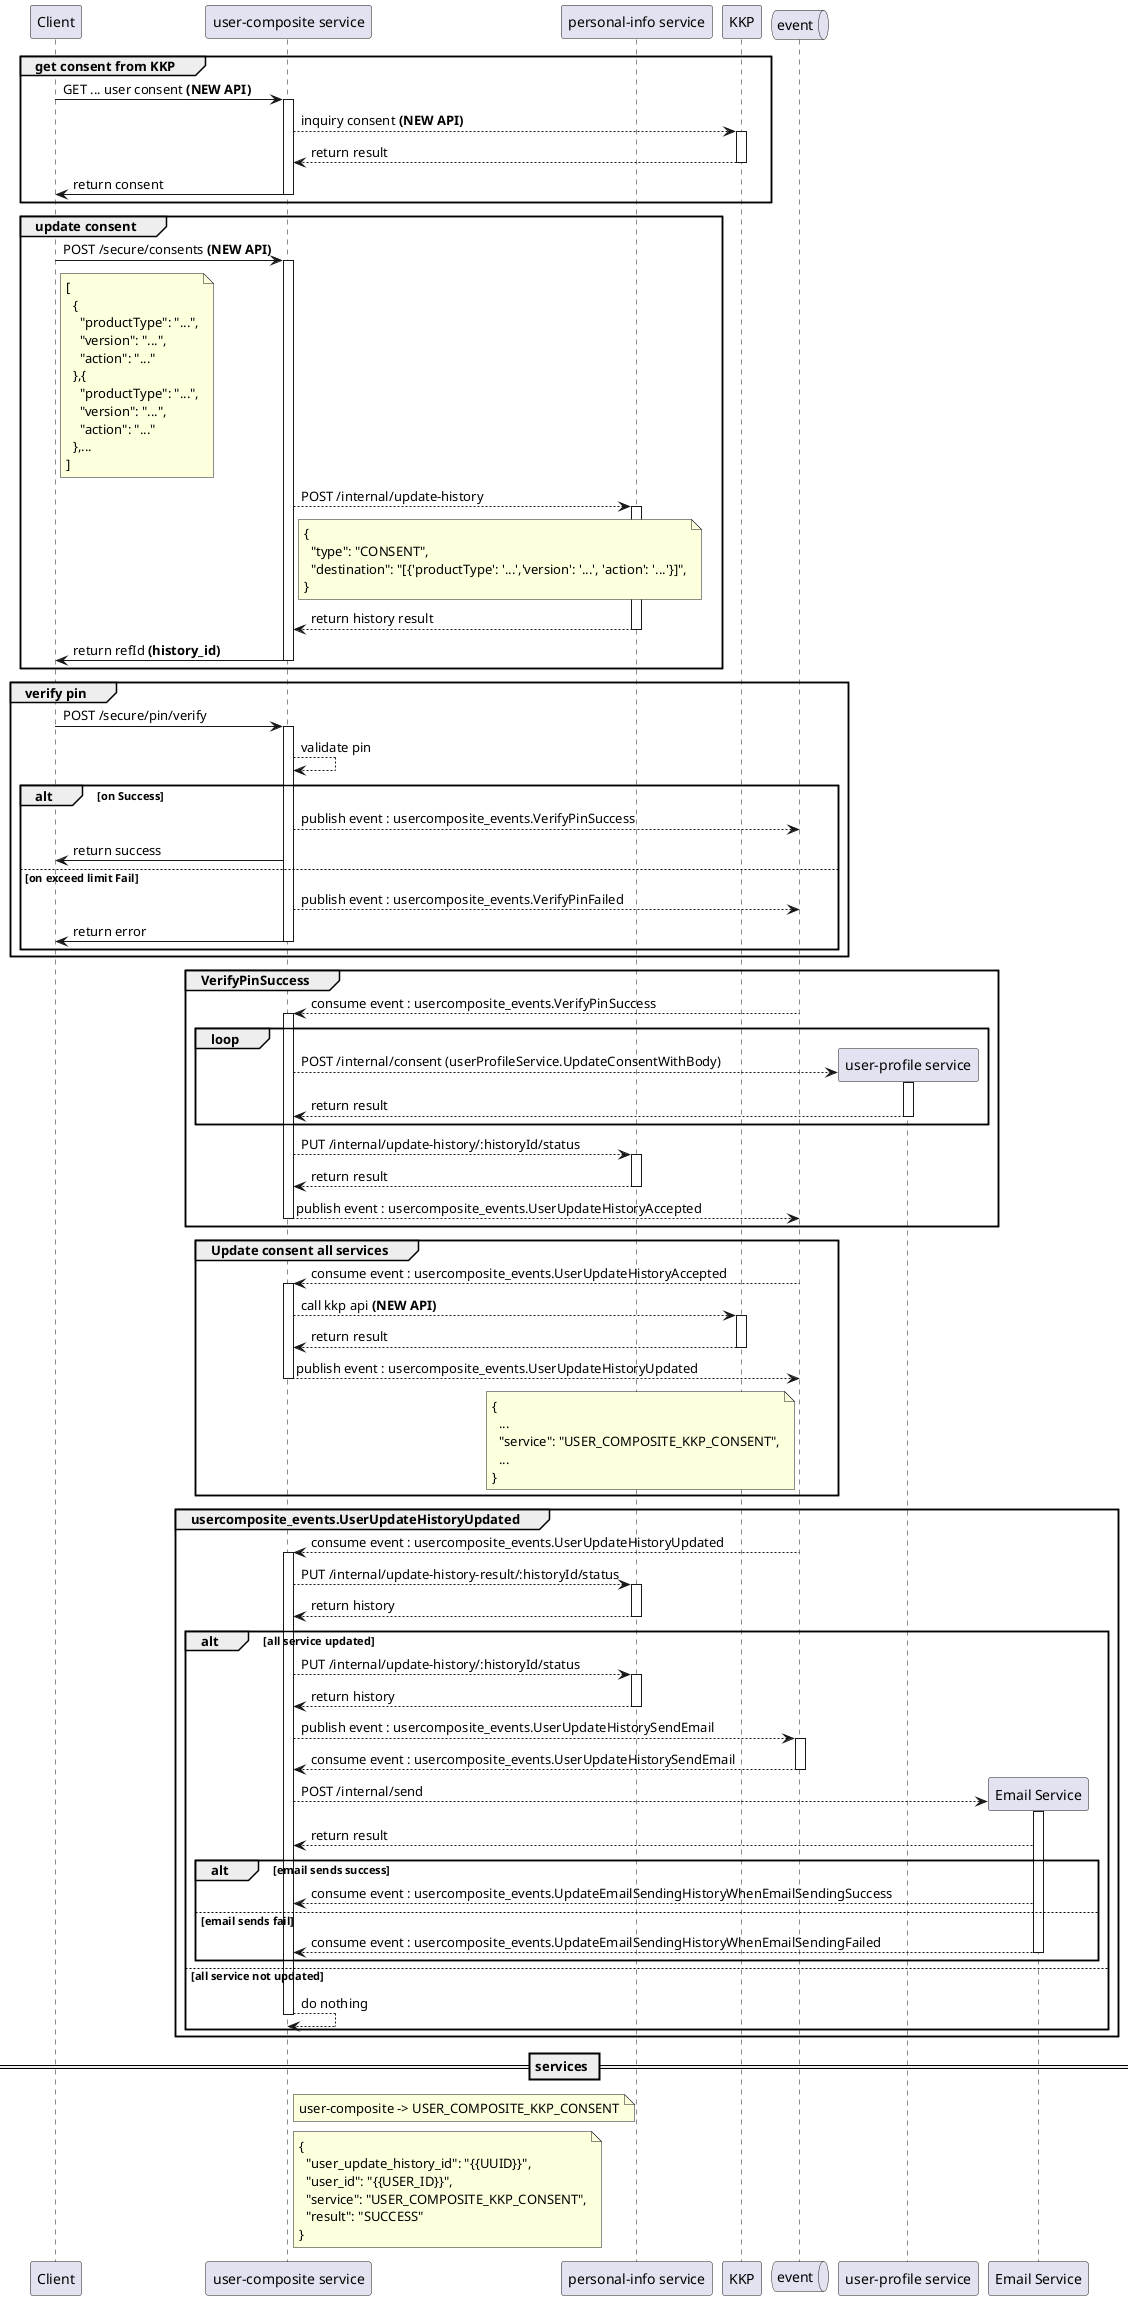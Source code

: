 @startuml update consent flow
  skinparam backgroundColor white

  participant "Client" as client
  participant "user-composite service" as userComposite
  participant "personal-info service" as personalInfo
  participant "KKP" as KKP
  queue "event" as event

  group get consent from KKP
    client -> userComposite ++: GET ... user consent **(NEW API)**
    userComposite --> KKP ++: inquiry consent **(NEW API)**
    KKP --> userComposite --: return result
    userComposite -> client --: return consent
  end

  group update consent
    client -> userComposite ++: POST /secure/consents **(NEW API)**
    note right client
      [
        {
          "productType": "...",
          "version": "...",
          "action": "..."
        },{
          "productType": "...",
          "version": "...",
          "action": "..."
        },...
      ]
    end note

    userComposite --> personalInfo ++: POST /internal/update-history
    note right userComposite
      {
        "type": "CONSENT",
        "destination": "[{'productType': '...','version': '...', 'action': '...'}]",
      }
    end note
    personalInfo --> userComposite --: return history result

    userComposite -> client --: return refId **(history_id)**
  end

  group verify pin
    client -> userComposite ++: POST /secure/pin/verify
    userComposite --> userComposite : validate pin

    alt on Success
      userComposite --> event : publish event : usercomposite_events.VerifyPinSuccess
      userComposite -> client : return success
    else on exceed limit Fail
      userComposite --> event : publish event : usercomposite_events.VerifyPinFailed
      userComposite -> client --: return error
    end
  end

  group VerifyPinSuccess
    event --> userComposite ++: consume event : usercomposite_events.VerifyPinSuccess

    create participant "user-profile service" as userprofile
    loop
      userComposite --> userprofile ++: POST /internal/consent (userProfileService.UpdateConsentWithBody)
      userprofile --> userComposite --: return result
    end

    userComposite --> personalInfo ++: PUT /internal/update-history/:historyId/status
    personalInfo --> userComposite --: return result

    userComposite --> event --: publish event : usercomposite_events.UserUpdateHistoryAccepted
  end

  group Update consent all services
    event --> userComposite ++: consume event : usercomposite_events.UserUpdateHistoryAccepted

    userComposite --> KKP ++: call kkp api **(NEW API)**
    KKP --> userComposite --: return result

    userComposite --> event --: publish event : usercomposite_events.UserUpdateHistoryUpdated
    note left event
      {
        ...
        "service": "USER_COMPOSITE_KKP_CONSENT",
        ...
      }
    end note
  end

  group usercomposite_events.UserUpdateHistoryUpdated
    event --> userComposite ++ : consume event : usercomposite_events.UserUpdateHistoryUpdated

    userComposite --> personalInfo ++: PUT /internal/update-history-result/:historyId/status
    personalInfo --> userComposite --: return history

    alt all service updated
      userComposite --> personalInfo ++: PUT /internal/update-history/:historyId/status
      personalInfo --> userComposite --: return history
      userComposite --> event ++: publish event : usercomposite_events.UserUpdateHistorySendEmail
      event --> userComposite --: consume event : usercomposite_events.UserUpdateHistorySendEmail
      create participant "Email Service" as emailService
      userComposite --> emailService ++: POST /internal/send
      emailService --> userComposite : return result
      alt email sends success
        emailService --> userComposite : consume event : usercomposite_events.UpdateEmailSendingHistoryWhenEmailSendingSuccess
      else email sends fail
        emailService --> userComposite --: consume event : usercomposite_events.UpdateEmailSendingHistoryWhenEmailSendingFailed
      end
    else all service not updated
      userComposite --> userComposite --: do nothing
    end
  end

  == services ==
  note right userComposite
     user-composite -> USER_COMPOSITE_KKP_CONSENT
  end note

  note right userComposite
    {
      "user_update_history_id": "{{UUID}}",
      "user_id": "{{USER_ID}}",
      "service": "USER_COMPOSITE_KKP_CONSENT",
      "result": "SUCCESS"
    }
  end note

@enduml
